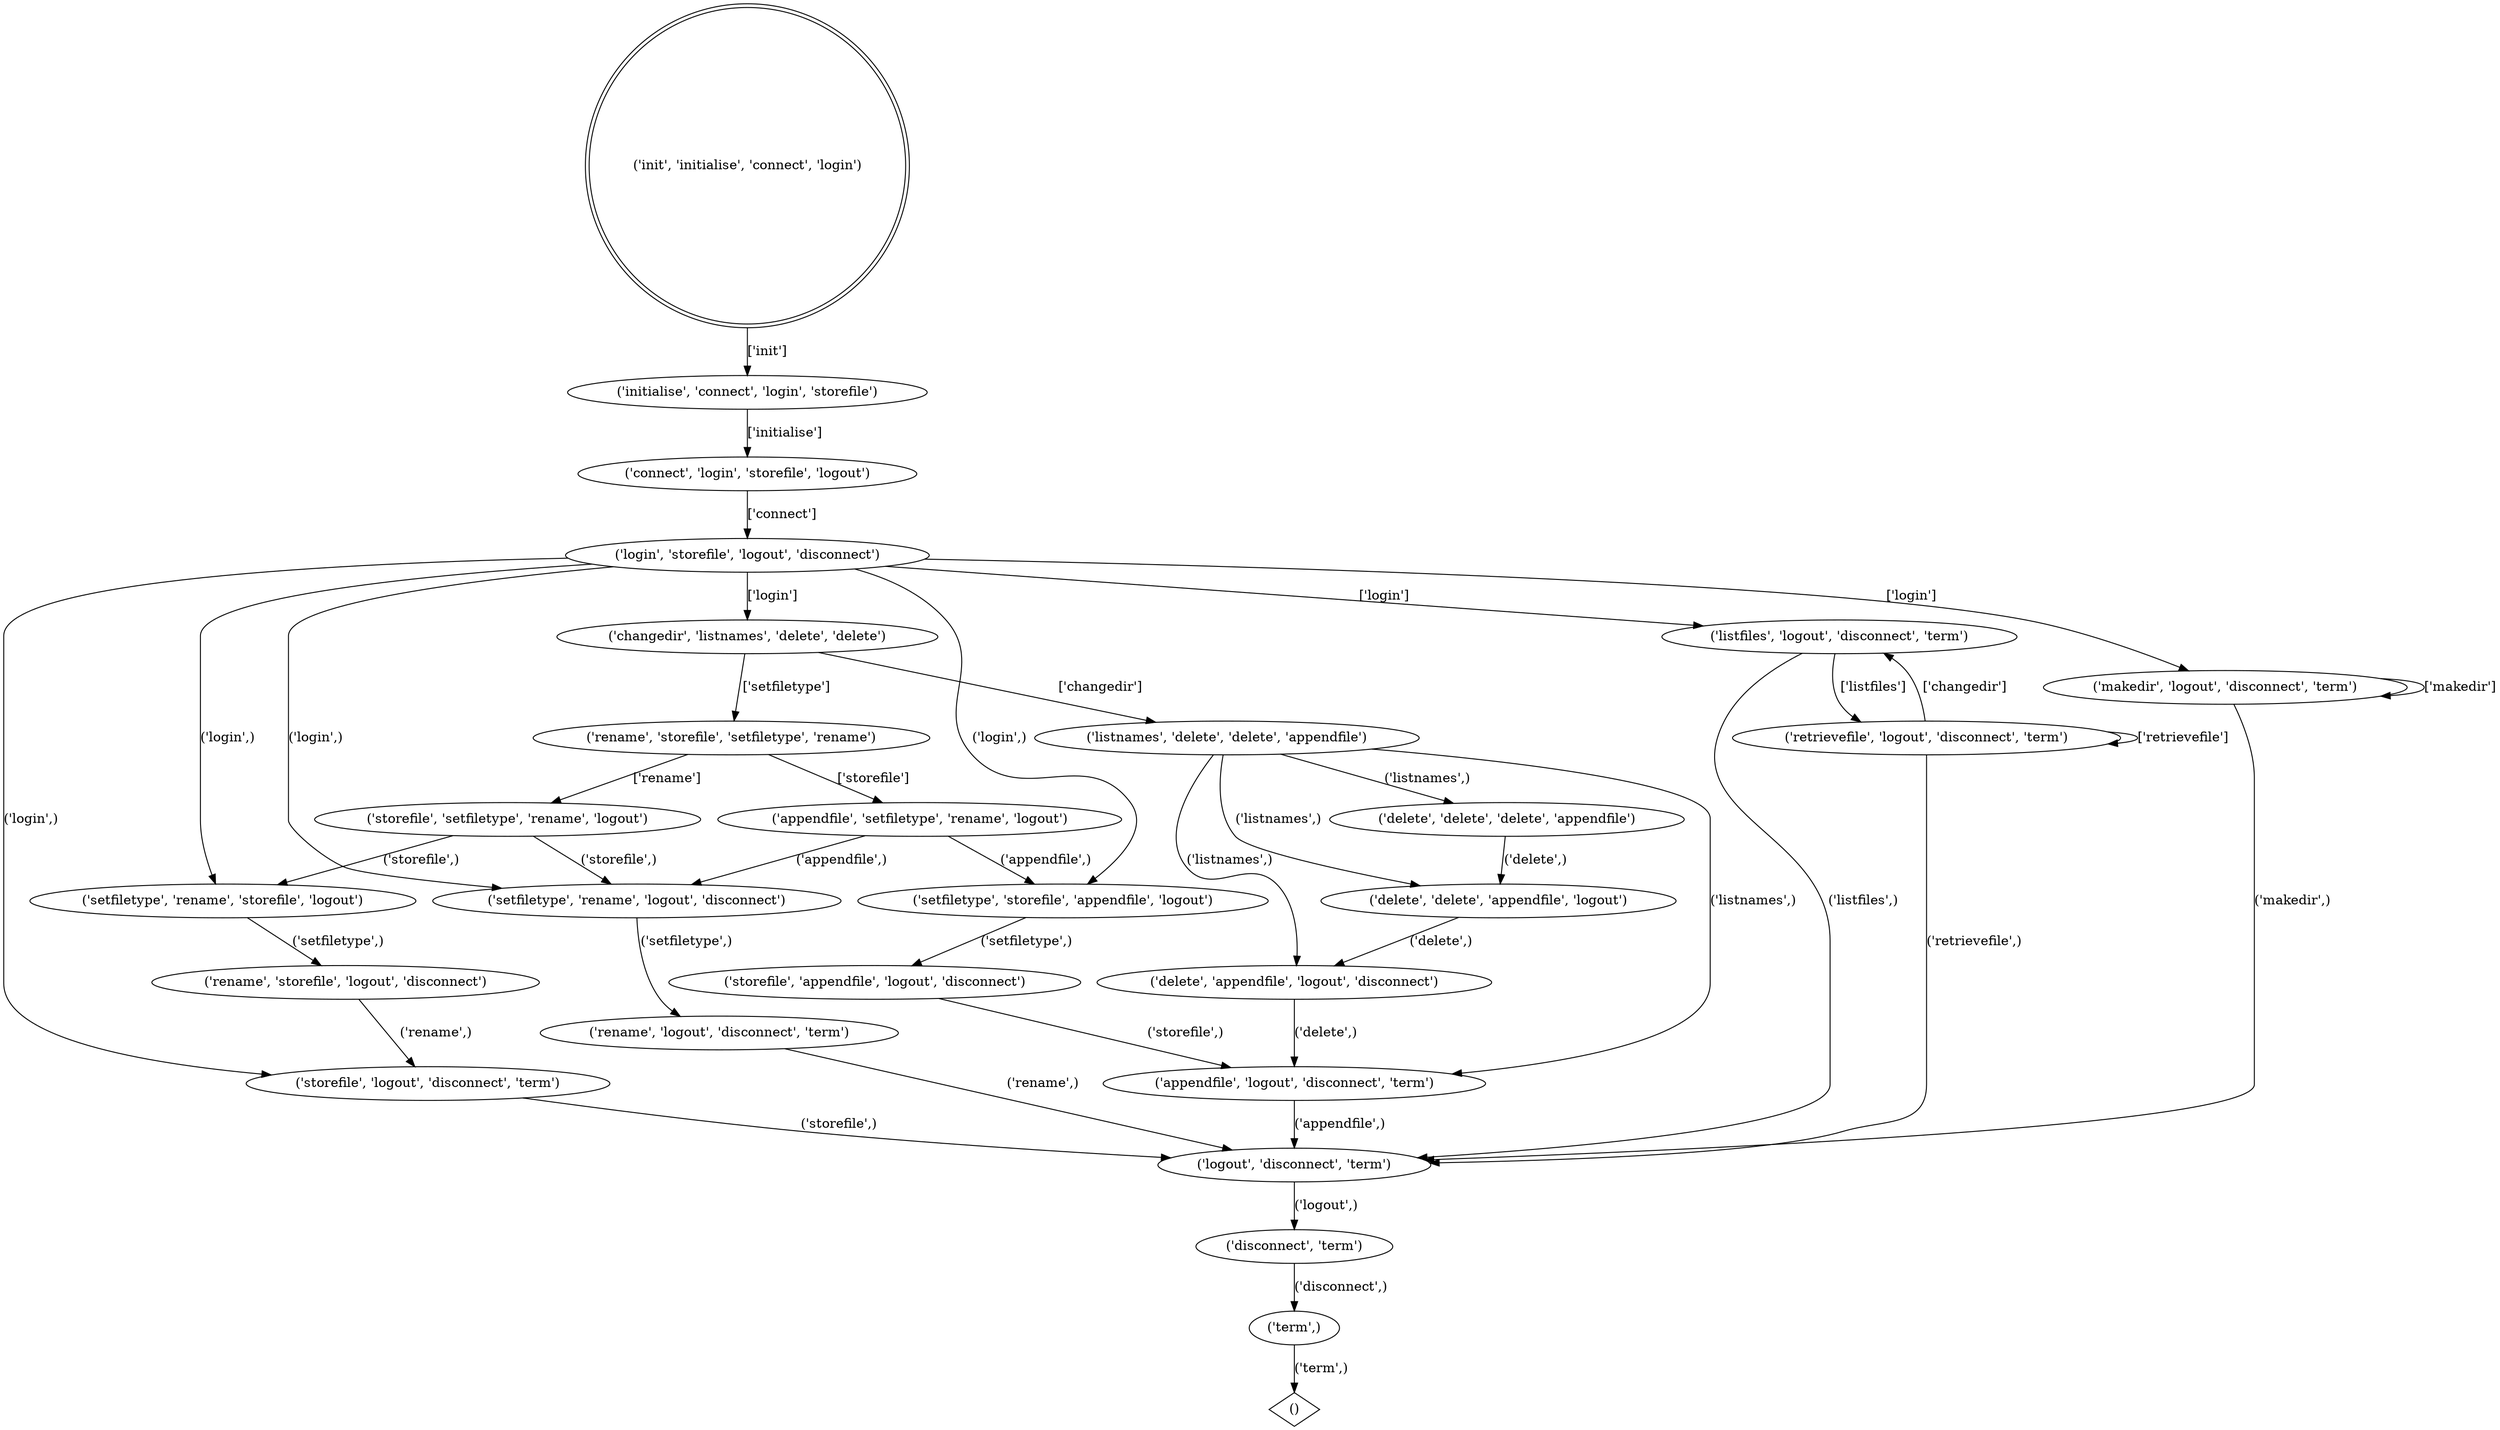 digraph  {
0 [shape=doublecircle, label="('init', 'initialise', 'connect', 'login')"];
87 [label="('initialise', 'connect', 'login', 'storefile')"];
105 [label="('connect', 'login', 'storefile', 'logout')"];
116 [label="('login', 'storefile', 'logout', 'disconnect')"];
4 [label="('storefile', 'logout', 'disconnect', 'term')"];
5 [label="('logout', 'disconnect', 'term')"];
6 [label="('disconnect', 'term')"];
7 [label="('term',)"];
122 [label="('changedir', 'listnames', 'delete', 'delete')"];
117 [label="('listnames', 'delete', 'delete', 'appendfile')"];
13 [label="('delete', 'delete', 'appendfile', 'logout')"];
14 [label="('delete', 'appendfile', 'logout', 'disconnect')"];
15 [label="('appendfile', 'logout', 'disconnect', 'term')"];
118 [label="('listfiles', 'logout', 'disconnect', 'term')"];
123 [label="('retrievefile', 'logout', 'disconnect', 'term')"];
120 [label="('makedir', 'logout', 'disconnect', 'term')"];
55 [label="('setfiletype', 'rename', 'storefile', 'logout')"];
56 [label="('rename', 'storefile', 'logout', 'disconnect')"];
59 [label="('setfiletype', 'rename', 'logout', 'disconnect')"];
60 [label="('rename', 'logout', 'disconnect', 'term')"];
70 [label="('setfiletype', 'storefile', 'appendfile', 'logout')"];
71 [label="('storefile', 'appendfile', 'logout', 'disconnect')"];
124 [label="('rename', 'storefile', 'setfiletype', 'rename')"];
103 [label="('storefile', 'setfiletype', 'rename', 'logout')"];
115 [label="('appendfile', 'setfiletype', 'rename', 'logout')"];
85 [label="('delete', 'delete', 'delete', 'appendfile')"];
86 [shape=diamond, label="()"];
0 -> 87  [key=1, label="['init']", weight=1000];
87 -> 105  [key=2, label="['initialise']", weight=1000];
105 -> 116  [key=3, label="['connect']", weight=1000];
116 -> 4  [key=4, label="('login',)", weight=230];
116 -> 122  [key=9, label="['login']", weight=183];
116 -> 118  [key=15, label="['login']", weight=218];
116 -> 120  [key=19, label="['login']", weight=122];
116 -> 55  [key=24, label="('login',)", weight=72];
116 -> 59  [key=27, label="('login',)", weight=165];
116 -> 70  [key=31, label="('login',)", weight=10];
4 -> 5  [key=5, label="('storefile',)", weight=305];
5 -> 6  [key=6, label="('logout',)", weight=1000];
6 -> 7  [key=7, label="('disconnect',)", weight=1000];
7 -> 86  [key=8, label="('term',)", weight=1000];
122 -> 117  [key=10, label="['changedir']", weight=170];
122 -> 124  [key=34, label="['setfiletype']", weight=13];
117 -> 13  [key=11, label="('listnames',)", weight=11];
117 -> 15  [key=21, label="('listnames',)", weight=125];
117 -> 14  [key=37, label="('listnames',)", weight=31];
117 -> 85  [key=42, label="('listnames',)", weight=3];
13 -> 14  [key=12, label="('delete',)", weight=14];
14 -> 15  [key=13, label="('delete',)", weight=45];
15 -> 5  [key=14, label="('appendfile',)", weight=181];
118 -> 5  [key=16, label="('listfiles',)", weight=112];
118 -> 123  [key=17, label="['listfiles']", weight=912];
123 -> 5  [key=18, label="('retrievefile',)", weight=106];
123 -> 123  [key=22, label="['retrievefile']", weight=781];
123 -> 118  [key=23, label="['changedir']", weight=806];
120 -> 5  [key=20, label="('makedir',)", weight=122];
120 -> 120  [key=30, label="['makedir']", weight=82];
55 -> 56  [key=25, label="('setfiletype',)", weight=75];
56 -> 4  [key=26, label="('rename',)", weight=75];
59 -> 60  [key=28, label="('setfiletype',)", weight=174];
60 -> 5  [key=29, label="('rename',)", weight=174];
70 -> 71  [key=32, label="('setfiletype',)", weight=11];
71 -> 15  [key=33, label="('storefile',)", weight=11];
124 -> 103  [key=35, label="['rename']", weight=8];
124 -> 115  [key=38, label="['storefile']", weight=5];
103 -> 59  [key=36, label="('storefile',)", weight=5];
103 -> 55  [key=41, label="('storefile',)", weight=3];
115 -> 59  [key=39, label="('appendfile',)", weight=4];
115 -> 70  [key=40, label="('appendfile',)", weight=1];
85 -> 13  [key=43, label="('delete',)", weight=3];
}
